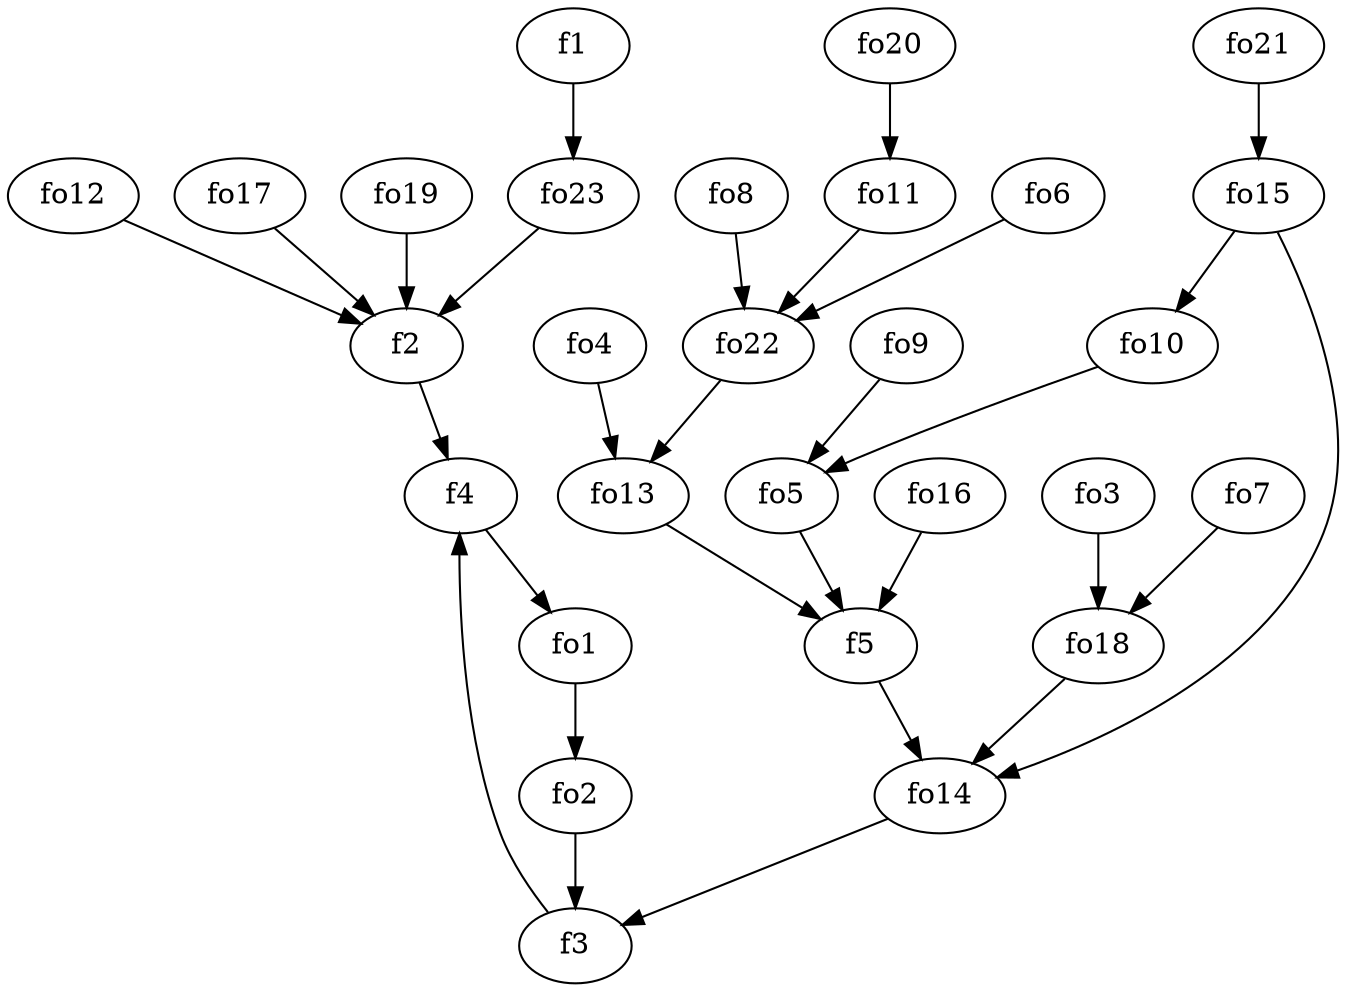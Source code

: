 strict digraph  {
f1;
f2;
f3;
f4;
f5;
fo1;
fo2;
fo3;
fo4;
fo5;
fo6;
fo7;
fo8;
fo9;
fo10;
fo11;
fo12;
fo13;
fo14;
fo15;
fo16;
fo17;
fo18;
fo19;
fo20;
fo21;
fo22;
fo23;
f1 -> fo23  [weight=2];
f2 -> f4  [weight=2];
f3 -> f4  [weight=2];
f4 -> fo1  [weight=2];
f5 -> fo14  [weight=2];
fo1 -> fo2  [weight=2];
fo2 -> f3  [weight=2];
fo3 -> fo18  [weight=2];
fo4 -> fo13  [weight=2];
fo5 -> f5  [weight=2];
fo6 -> fo22  [weight=2];
fo7 -> fo18  [weight=2];
fo8 -> fo22  [weight=2];
fo9 -> fo5  [weight=2];
fo10 -> fo5  [weight=2];
fo11 -> fo22  [weight=2];
fo12 -> f2  [weight=2];
fo13 -> f5  [weight=2];
fo14 -> f3  [weight=2];
fo15 -> fo14  [weight=2];
fo15 -> fo10  [weight=2];
fo16 -> f5  [weight=2];
fo17 -> f2  [weight=2];
fo18 -> fo14  [weight=2];
fo19 -> f2  [weight=2];
fo20 -> fo11  [weight=2];
fo21 -> fo15  [weight=2];
fo22 -> fo13  [weight=2];
fo23 -> f2  [weight=2];
}
